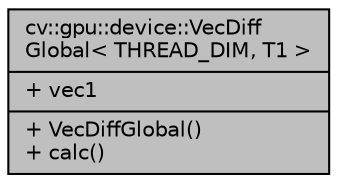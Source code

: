 digraph "cv::gpu::device::VecDiffGlobal&lt; THREAD_DIM, T1 &gt;"
{
 // LATEX_PDF_SIZE
  edge [fontname="Helvetica",fontsize="10",labelfontname="Helvetica",labelfontsize="10"];
  node [fontname="Helvetica",fontsize="10",shape=record];
  Node1 [label="{cv::gpu::device::VecDiff\lGlobal\< THREAD_DIM, T1 \>\n|+ vec1\l|+ VecDiffGlobal()\l+ calc()\l}",height=0.2,width=0.4,color="black", fillcolor="grey75", style="filled", fontcolor="black",tooltip=" "];
}
